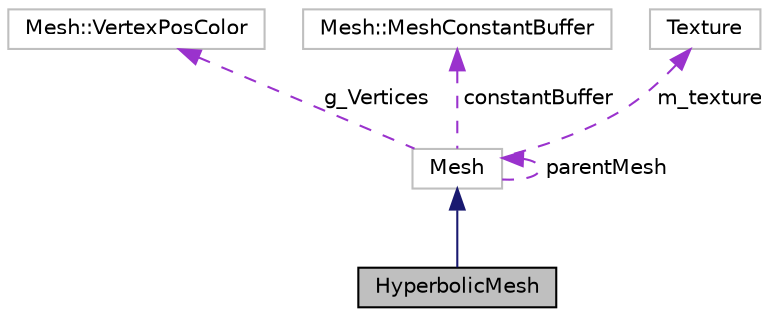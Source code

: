digraph "HyperbolicMesh"
{
 // LATEX_PDF_SIZE
  edge [fontname="Helvetica",fontsize="10",labelfontname="Helvetica",labelfontsize="10"];
  node [fontname="Helvetica",fontsize="10",shape=record];
  Node1 [label="HyperbolicMesh",height=0.2,width=0.4,color="black", fillcolor="grey75", style="filled", fontcolor="black",tooltip=" "];
  Node2 -> Node1 [dir="back",color="midnightblue",fontsize="10",style="solid",fontname="Helvetica"];
  Node2 [label="Mesh",height=0.2,width=0.4,color="grey75", fillcolor="white", style="filled",URL="$class_mesh.html",tooltip=" "];
  Node3 -> Node2 [dir="back",color="darkorchid3",fontsize="10",style="dashed",label=" g_Vertices" ,fontname="Helvetica"];
  Node3 [label="Mesh::VertexPosColor",height=0.2,width=0.4,color="grey75", fillcolor="white", style="filled",URL="$struct_mesh_1_1_vertex_pos_color.html",tooltip=" "];
  Node2 -> Node2 [dir="back",color="darkorchid3",fontsize="10",style="dashed",label=" parentMesh" ,fontname="Helvetica"];
  Node4 -> Node2 [dir="back",color="darkorchid3",fontsize="10",style="dashed",label=" constantBuffer" ,fontname="Helvetica"];
  Node4 [label="Mesh::MeshConstantBuffer",height=0.2,width=0.4,color="grey75", fillcolor="white", style="filled",URL="$struct_mesh_1_1_mesh_constant_buffer.html",tooltip=" "];
  Node5 -> Node2 [dir="back",color="darkorchid3",fontsize="10",style="dashed",label=" m_texture" ,fontname="Helvetica"];
  Node5 [label="Texture",height=0.2,width=0.4,color="grey75", fillcolor="white", style="filled",URL="$class_texture.html",tooltip=" "];
}
